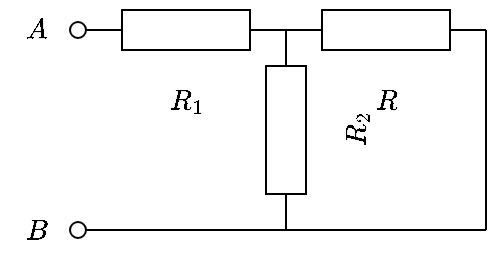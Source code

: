 <mxfile version="18.1.1" type="device"><diagram id="_0CKEwZX5Vqr4jONf-p2" name="Page-1"><mxGraphModel dx="507" dy="411" grid="1" gridSize="10" guides="1" tooltips="1" connect="1" arrows="1" fold="1" page="1" pageScale="1" pageWidth="827" pageHeight="1169" math="1" shadow="0"><root><mxCell id="0"/><mxCell id="1" parent="0"/><mxCell id="A672t0yAwzcUAtvKQA1J-1" value="$$R_1$$" style="pointerEvents=1;verticalLabelPosition=bottom;shadow=0;dashed=0;align=center;html=1;verticalAlign=top;shape=mxgraph.electrical.resistors.resistor_1;" vertex="1" parent="1"><mxGeometry x="190" y="170" width="100" height="20" as="geometry"/></mxCell><mxCell id="A672t0yAwzcUAtvKQA1J-2" value="$$R_2$$" style="pointerEvents=1;verticalLabelPosition=bottom;shadow=0;dashed=0;align=center;html=1;verticalAlign=top;shape=mxgraph.electrical.resistors.resistor_1;rotation=-90;" vertex="1" parent="1"><mxGeometry x="240" y="220" width="100" height="20" as="geometry"/></mxCell><mxCell id="A672t0yAwzcUAtvKQA1J-5" value="$$R$$" style="pointerEvents=1;verticalLabelPosition=bottom;shadow=0;dashed=0;align=center;html=1;verticalAlign=top;shape=mxgraph.electrical.resistors.resistor_1;" vertex="1" parent="1"><mxGeometry x="290" y="170" width="100" height="20" as="geometry"/></mxCell><mxCell id="A672t0yAwzcUAtvKQA1J-7" value="" style="endArrow=none;html=1;rounded=0;entryX=0;entryY=0.5;entryDx=0;entryDy=0;entryPerimeter=0;exitX=0;exitY=0.5;exitDx=0;exitDy=0;exitPerimeter=0;" edge="1" parent="1" source="A672t0yAwzcUAtvKQA1J-2"><mxGeometry width="50" height="50" relative="1" as="geometry"><mxPoint x="260" y="450" as="sourcePoint"/><mxPoint x="390" y="280" as="targetPoint"/></mxGeometry></mxCell><mxCell id="A672t0yAwzcUAtvKQA1J-8" value="" style="ellipse;whiteSpace=wrap;html=1;aspect=fixed;" vertex="1" parent="1"><mxGeometry x="182" y="176" width="8" height="8" as="geometry"/></mxCell><mxCell id="A672t0yAwzcUAtvKQA1J-9" value="" style="ellipse;whiteSpace=wrap;html=1;aspect=fixed;" vertex="1" parent="1"><mxGeometry x="182" y="276" width="8" height="8" as="geometry"/></mxCell><mxCell id="A672t0yAwzcUAtvKQA1J-10" value="" style="endArrow=none;html=1;rounded=0;" edge="1" parent="1"><mxGeometry width="50" height="50" relative="1" as="geometry"><mxPoint x="190" y="280" as="sourcePoint"/><mxPoint x="290" y="280" as="targetPoint"/></mxGeometry></mxCell><mxCell id="A672t0yAwzcUAtvKQA1J-14" value="" style="endArrow=none;html=1;rounded=0;entryX=1;entryY=0.5;entryDx=0;entryDy=0;entryPerimeter=0;" edge="1" parent="1" target="A672t0yAwzcUAtvKQA1J-5"><mxGeometry width="50" height="50" relative="1" as="geometry"><mxPoint x="390" y="280" as="sourcePoint"/><mxPoint x="420" y="310" as="targetPoint"/></mxGeometry></mxCell><mxCell id="A672t0yAwzcUAtvKQA1J-16" value="$$A$$" style="text;html=1;strokeColor=none;fillColor=none;align=center;verticalAlign=middle;whiteSpace=wrap;rounded=0;" vertex="1" parent="1"><mxGeometry x="150" y="165" width="30" height="30" as="geometry"/></mxCell><mxCell id="A672t0yAwzcUAtvKQA1J-17" value="$$B$$" style="text;html=1;strokeColor=none;fillColor=none;align=center;verticalAlign=middle;whiteSpace=wrap;rounded=0;" vertex="1" parent="1"><mxGeometry x="150" y="265" width="30" height="30" as="geometry"/></mxCell></root></mxGraphModel></diagram></mxfile>